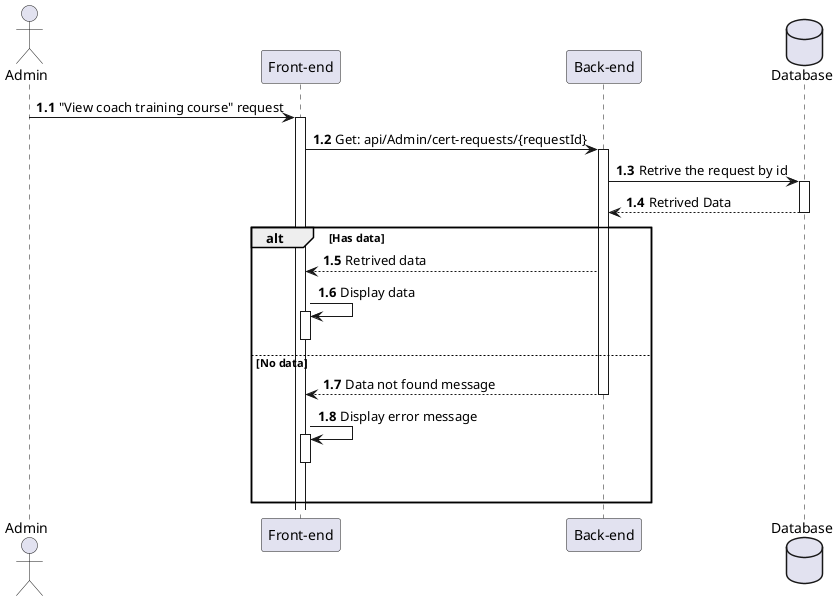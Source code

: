 @startuml ViewCoachVerifyRequestDetail

actor Admin as user
participant "Front-end" as client
participant "Back-end" as server 
database "Database" as db

autonumber 1.1 "<b>0:"

user -> client++ : "View coach training course" request 
client -> server++ : Get: api/Admin/cert-requests/{requestId}
server -> db++ : Retrive the request by id
db --> server : Retrived Data
deactivate

alt Has data
    server --> client : Retrived data
    client -> client++ : Display data
    deactivate

else No data
    server --> client : Data not found message
    deactivate
    client -> client++ : Display error message 
    deactivate
    |||
end 
@enduml